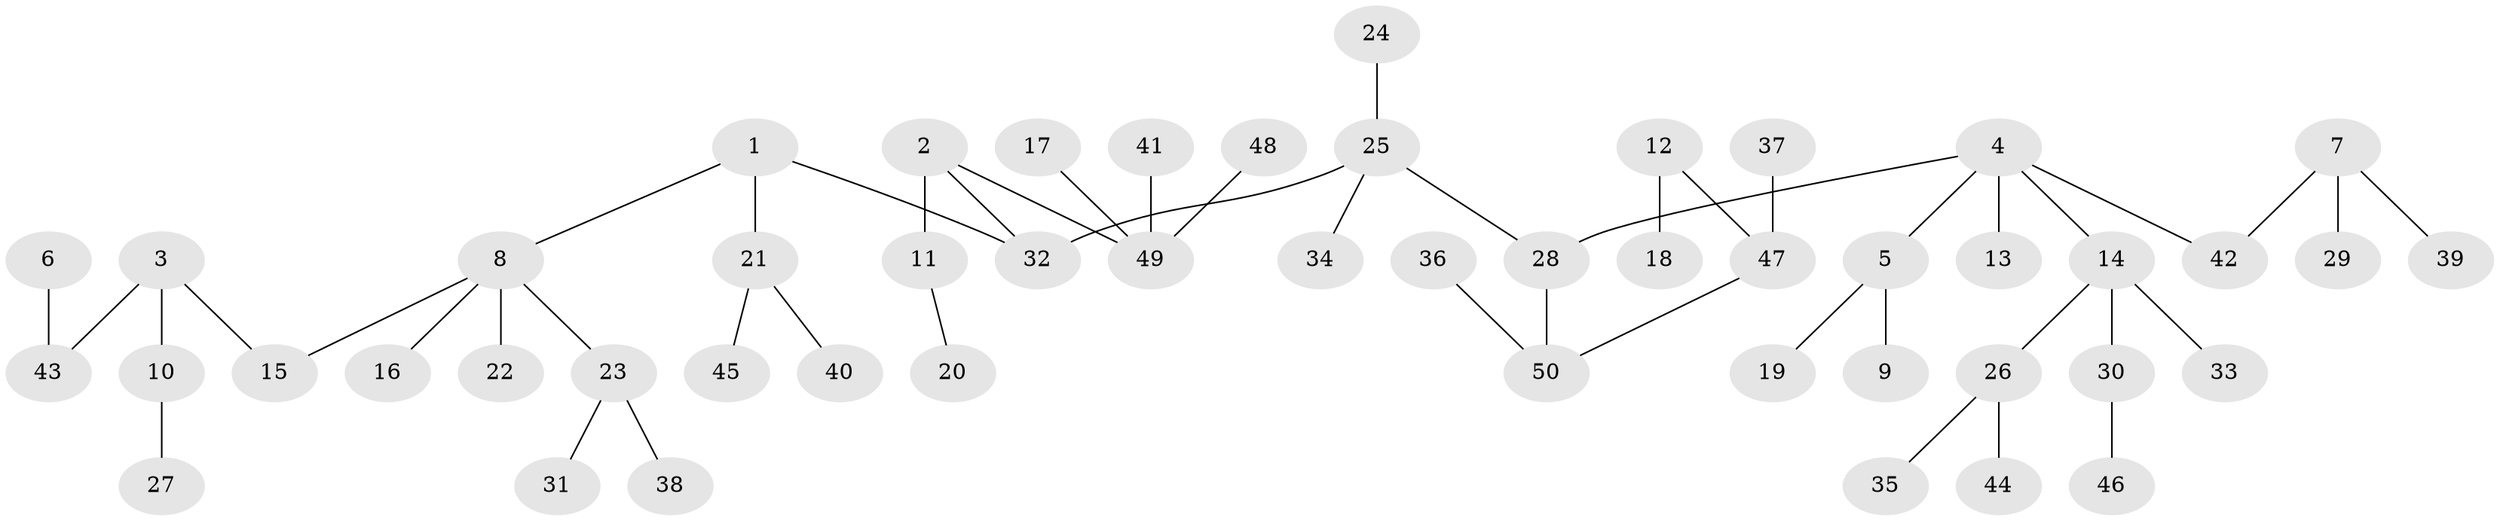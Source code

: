// original degree distribution, {3: 0.11, 5: 0.06, 6: 0.03, 1: 0.51, 2: 0.25, 4: 0.04}
// Generated by graph-tools (version 1.1) at 2025/02/03/09/25 03:02:22]
// undirected, 50 vertices, 49 edges
graph export_dot {
graph [start="1"]
  node [color=gray90,style=filled];
  1;
  2;
  3;
  4;
  5;
  6;
  7;
  8;
  9;
  10;
  11;
  12;
  13;
  14;
  15;
  16;
  17;
  18;
  19;
  20;
  21;
  22;
  23;
  24;
  25;
  26;
  27;
  28;
  29;
  30;
  31;
  32;
  33;
  34;
  35;
  36;
  37;
  38;
  39;
  40;
  41;
  42;
  43;
  44;
  45;
  46;
  47;
  48;
  49;
  50;
  1 -- 8 [weight=1.0];
  1 -- 21 [weight=1.0];
  1 -- 32 [weight=1.0];
  2 -- 11 [weight=1.0];
  2 -- 32 [weight=1.0];
  2 -- 49 [weight=1.0];
  3 -- 10 [weight=1.0];
  3 -- 15 [weight=1.0];
  3 -- 43 [weight=1.0];
  4 -- 5 [weight=1.0];
  4 -- 13 [weight=1.0];
  4 -- 14 [weight=1.0];
  4 -- 28 [weight=1.0];
  4 -- 42 [weight=1.0];
  5 -- 9 [weight=1.0];
  5 -- 19 [weight=1.0];
  6 -- 43 [weight=1.0];
  7 -- 29 [weight=1.0];
  7 -- 39 [weight=1.0];
  7 -- 42 [weight=1.0];
  8 -- 15 [weight=1.0];
  8 -- 16 [weight=1.0];
  8 -- 22 [weight=1.0];
  8 -- 23 [weight=1.0];
  10 -- 27 [weight=1.0];
  11 -- 20 [weight=1.0];
  12 -- 18 [weight=1.0];
  12 -- 47 [weight=1.0];
  14 -- 26 [weight=1.0];
  14 -- 30 [weight=1.0];
  14 -- 33 [weight=1.0];
  17 -- 49 [weight=1.0];
  21 -- 40 [weight=1.0];
  21 -- 45 [weight=1.0];
  23 -- 31 [weight=1.0];
  23 -- 38 [weight=1.0];
  24 -- 25 [weight=1.0];
  25 -- 28 [weight=1.0];
  25 -- 32 [weight=1.0];
  25 -- 34 [weight=1.0];
  26 -- 35 [weight=1.0];
  26 -- 44 [weight=1.0];
  28 -- 50 [weight=1.0];
  30 -- 46 [weight=1.0];
  36 -- 50 [weight=1.0];
  37 -- 47 [weight=1.0];
  41 -- 49 [weight=1.0];
  47 -- 50 [weight=1.0];
  48 -- 49 [weight=1.0];
}
